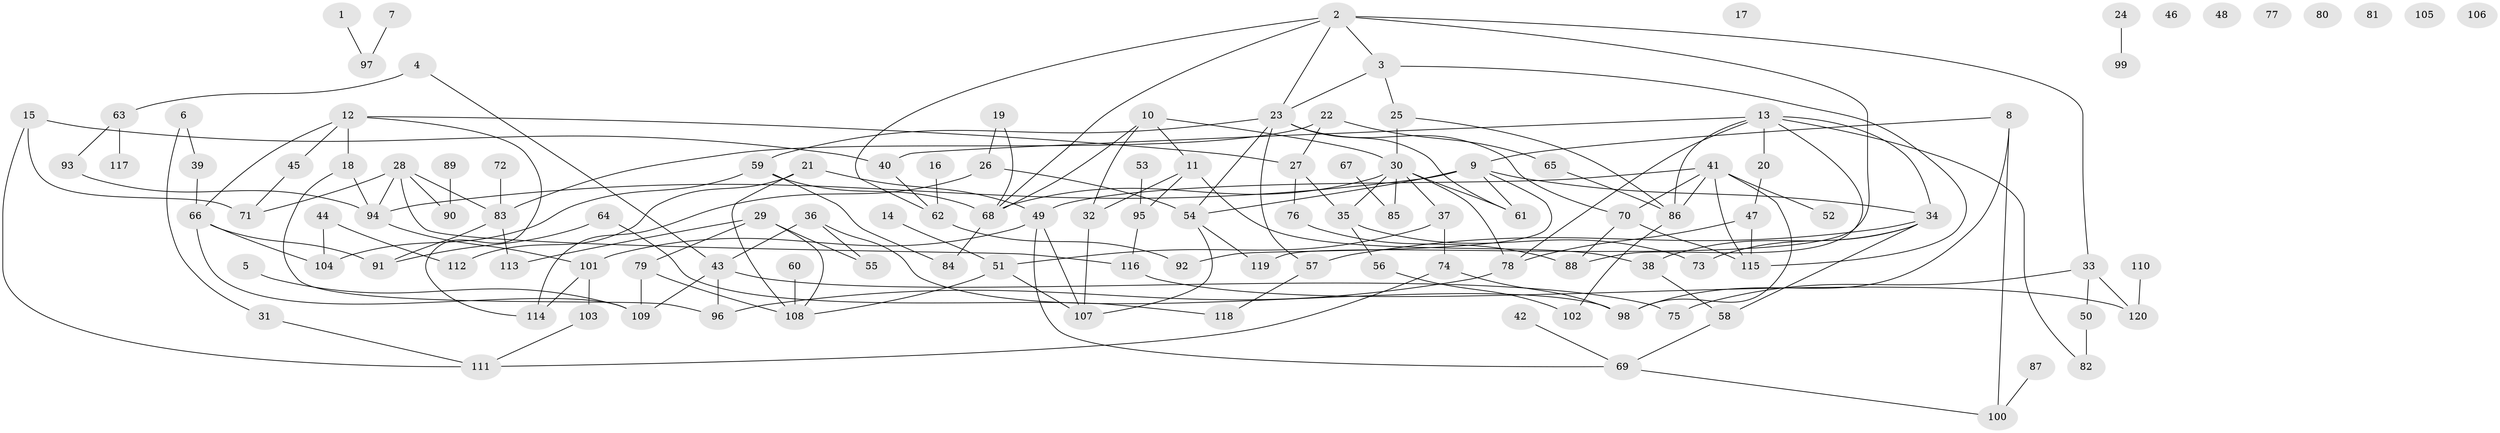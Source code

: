 // Generated by graph-tools (version 1.1) at 2025/13/03/09/25 04:13:11]
// undirected, 120 vertices, 170 edges
graph export_dot {
graph [start="1"]
  node [color=gray90,style=filled];
  1;
  2;
  3;
  4;
  5;
  6;
  7;
  8;
  9;
  10;
  11;
  12;
  13;
  14;
  15;
  16;
  17;
  18;
  19;
  20;
  21;
  22;
  23;
  24;
  25;
  26;
  27;
  28;
  29;
  30;
  31;
  32;
  33;
  34;
  35;
  36;
  37;
  38;
  39;
  40;
  41;
  42;
  43;
  44;
  45;
  46;
  47;
  48;
  49;
  50;
  51;
  52;
  53;
  54;
  55;
  56;
  57;
  58;
  59;
  60;
  61;
  62;
  63;
  64;
  65;
  66;
  67;
  68;
  69;
  70;
  71;
  72;
  73;
  74;
  75;
  76;
  77;
  78;
  79;
  80;
  81;
  82;
  83;
  84;
  85;
  86;
  87;
  88;
  89;
  90;
  91;
  92;
  93;
  94;
  95;
  96;
  97;
  98;
  99;
  100;
  101;
  102;
  103;
  104;
  105;
  106;
  107;
  108;
  109;
  110;
  111;
  112;
  113;
  114;
  115;
  116;
  117;
  118;
  119;
  120;
  1 -- 97;
  2 -- 3;
  2 -- 23;
  2 -- 33;
  2 -- 62;
  2 -- 68;
  2 -- 119;
  3 -- 23;
  3 -- 25;
  3 -- 115;
  4 -- 43;
  4 -- 63;
  5 -- 109;
  6 -- 31;
  6 -- 39;
  7 -- 97;
  8 -- 9;
  8 -- 98;
  8 -- 100;
  9 -- 34;
  9 -- 54;
  9 -- 61;
  9 -- 92;
  9 -- 94;
  10 -- 11;
  10 -- 30;
  10 -- 32;
  10 -- 68;
  11 -- 32;
  11 -- 38;
  11 -- 95;
  12 -- 18;
  12 -- 27;
  12 -- 45;
  12 -- 66;
  12 -- 114;
  13 -- 20;
  13 -- 34;
  13 -- 40;
  13 -- 78;
  13 -- 82;
  13 -- 86;
  13 -- 88;
  14 -- 51;
  15 -- 40;
  15 -- 71;
  15 -- 111;
  16 -- 62;
  18 -- 94;
  18 -- 96;
  19 -- 26;
  19 -- 68;
  20 -- 47;
  21 -- 49;
  21 -- 108;
  21 -- 112;
  22 -- 27;
  22 -- 65;
  22 -- 83;
  23 -- 54;
  23 -- 57;
  23 -- 59;
  23 -- 61;
  23 -- 70;
  24 -- 99;
  25 -- 30;
  25 -- 86;
  26 -- 54;
  26 -- 114;
  27 -- 35;
  27 -- 76;
  28 -- 71;
  28 -- 83;
  28 -- 90;
  28 -- 94;
  28 -- 116;
  29 -- 55;
  29 -- 79;
  29 -- 108;
  29 -- 113;
  30 -- 35;
  30 -- 37;
  30 -- 61;
  30 -- 68;
  30 -- 78;
  30 -- 85;
  31 -- 111;
  32 -- 107;
  33 -- 50;
  33 -- 75;
  33 -- 120;
  34 -- 38;
  34 -- 57;
  34 -- 58;
  34 -- 73;
  35 -- 56;
  35 -- 73;
  36 -- 43;
  36 -- 55;
  36 -- 98;
  37 -- 51;
  37 -- 74;
  38 -- 58;
  39 -- 66;
  40 -- 62;
  41 -- 49;
  41 -- 52;
  41 -- 70;
  41 -- 86;
  41 -- 98;
  41 -- 115;
  42 -- 69;
  43 -- 75;
  43 -- 96;
  43 -- 109;
  44 -- 104;
  44 -- 112;
  45 -- 71;
  47 -- 78;
  47 -- 115;
  49 -- 69;
  49 -- 101;
  49 -- 107;
  50 -- 82;
  51 -- 107;
  51 -- 108;
  53 -- 95;
  54 -- 107;
  54 -- 119;
  56 -- 102;
  57 -- 118;
  58 -- 69;
  59 -- 68;
  59 -- 84;
  59 -- 104;
  60 -- 108;
  62 -- 92;
  63 -- 93;
  63 -- 117;
  64 -- 91;
  64 -- 118;
  65 -- 86;
  66 -- 91;
  66 -- 104;
  66 -- 109;
  67 -- 85;
  68 -- 84;
  69 -- 100;
  70 -- 88;
  70 -- 115;
  72 -- 83;
  74 -- 98;
  74 -- 111;
  76 -- 88;
  78 -- 96;
  79 -- 108;
  79 -- 109;
  83 -- 91;
  83 -- 113;
  86 -- 102;
  87 -- 100;
  89 -- 90;
  93 -- 94;
  94 -- 101;
  95 -- 116;
  101 -- 103;
  101 -- 114;
  103 -- 111;
  110 -- 120;
  116 -- 120;
}
